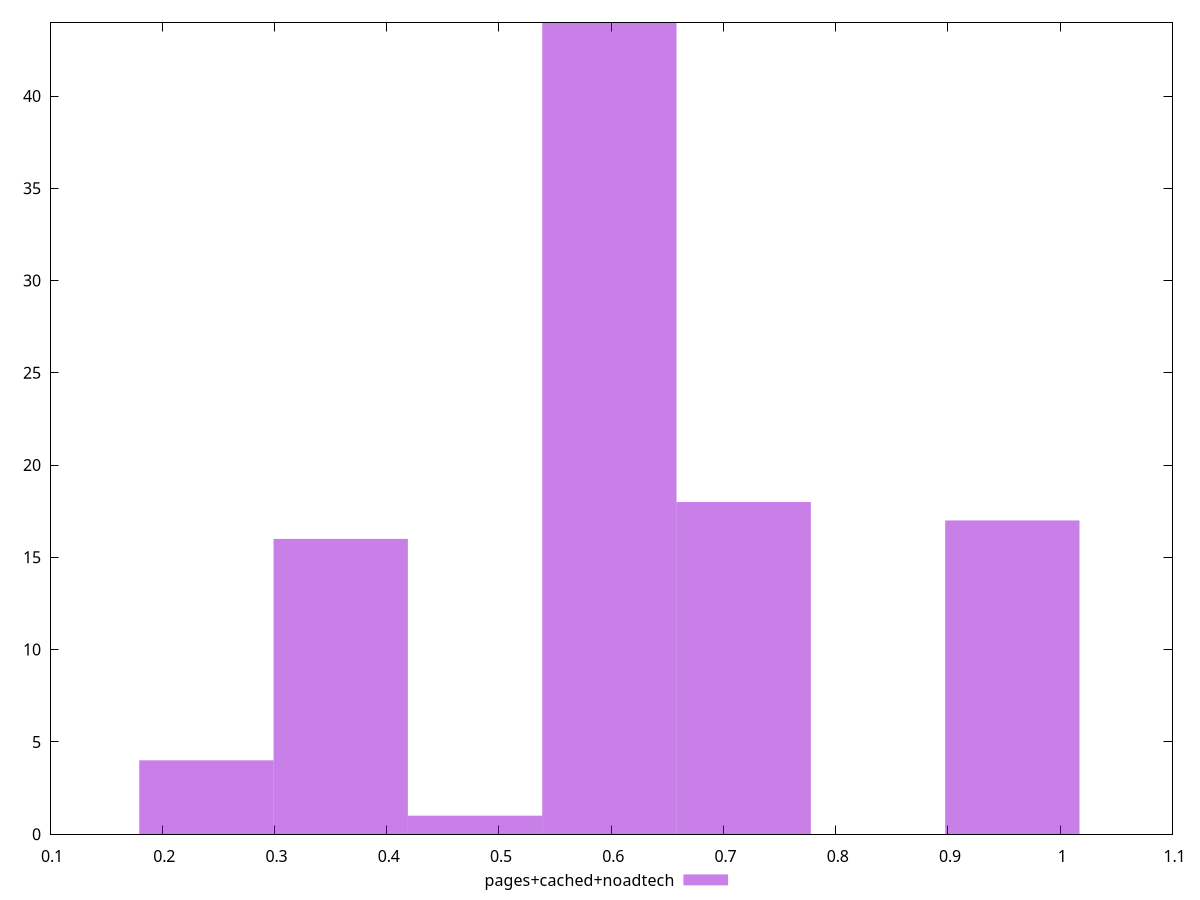 $_pagesCachedNoadtech <<EOF
0.598322190594006 44
0.9573155049504097 17
0.7179866287128073 18
0.35899331435640364 16
0.23932887623760243 4
0.47865775247520487 1
EOF
set key outside below
set terminal pngcairo
set output "report_00006_2020-11-02T20-21-41.718Z/cumulative-layout-shift/pages+cached+noadtech//hist.png"
set yrange [0:44]
set boxwidth 0.11966443811880122
set style fill transparent solid 0.5 noborder
plot $_pagesCachedNoadtech title "pages+cached+noadtech" with boxes ,